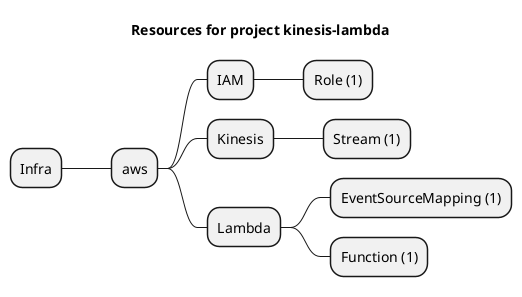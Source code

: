 @startmindmap
title Resources for project kinesis-lambda
skinparam monochrome true
+ Infra
++ aws
+++ IAM
++++ Role (1)
+++ Kinesis
++++ Stream (1)
+++ Lambda
++++ EventSourceMapping (1)
++++ Function (1)
@endmindmap
